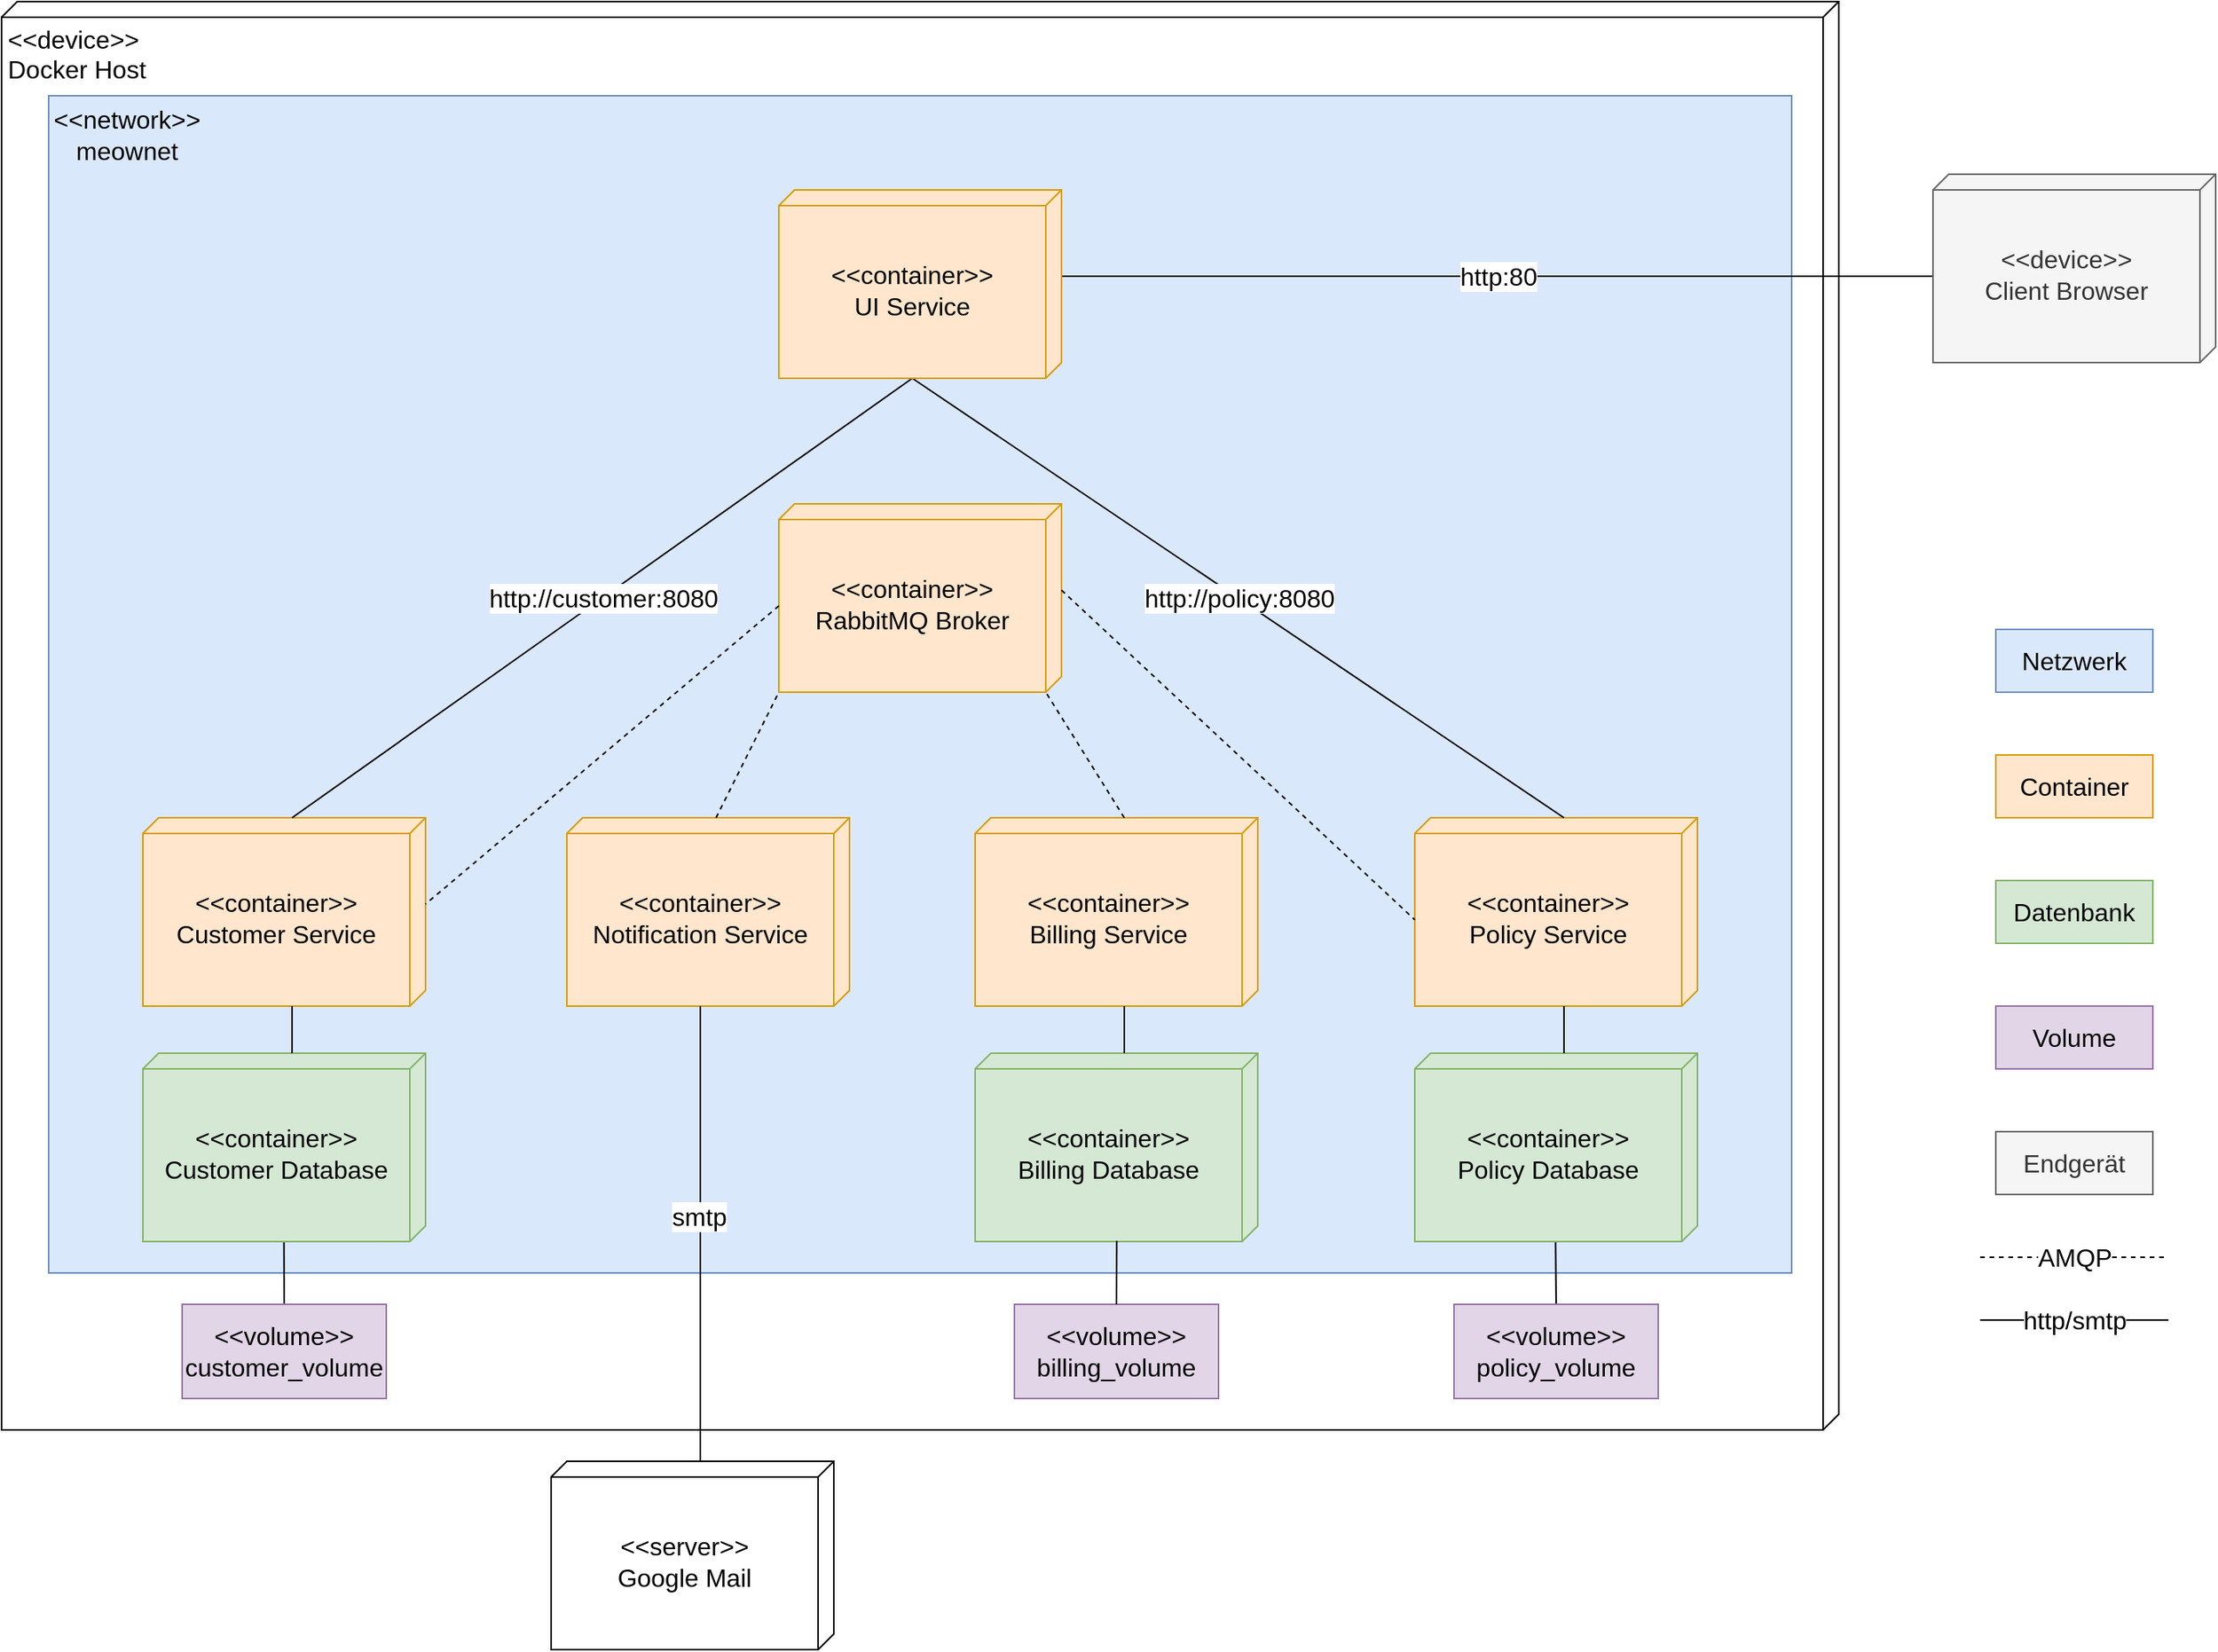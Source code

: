 <mxfile version="21.2.8" type="device">
  <diagram name="Seite-1" id="2SI9y_hgA4a-h4Z2aVPQ">
    <mxGraphModel dx="2390" dy="1393" grid="1" gridSize="10" guides="1" tooltips="1" connect="1" arrows="1" fold="1" page="1" pageScale="1" pageWidth="827" pageHeight="1169" math="0" shadow="0">
      <root>
        <mxCell id="0" />
        <mxCell id="1" parent="0" />
        <mxCell id="f1e7C0dC4WR5D6wzMnL6-2" value="&amp;lt;&amp;lt;device&amp;gt;&amp;gt;&lt;br style=&quot;font-size: 16px;&quot;&gt;Docker Host" style="verticalAlign=top;align=left;spacingTop=8;spacingLeft=2;spacingRight=12;shape=cube;size=10;direction=south;fontStyle=0;html=1;whiteSpace=wrap;fontSize=16;" parent="1" vertex="1">
          <mxGeometry x="180" y="40" width="1170" height="910" as="geometry" />
        </mxCell>
        <mxCell id="f1e7C0dC4WR5D6wzMnL6-45" value="" style="group;verticalAlign=middle;fillColor=#dae8fc;strokeColor=#6c8ebf;container=0;labelPosition=left;verticalLabelPosition=middle;align=right;fontSize=16;" parent="1" vertex="1" connectable="0">
          <mxGeometry x="210" y="100" width="1110" height="750" as="geometry" />
        </mxCell>
        <mxCell id="f1e7C0dC4WR5D6wzMnL6-47" style="rounded=0;orthogonalLoop=1;jettySize=auto;html=1;exitX=0.5;exitY=0;exitDx=0;exitDy=0;entryX=1;entryY=0.501;entryDx=0;entryDy=0;entryPerimeter=0;endArrow=none;endFill=0;startSize=6;ignoreEdge=0;orthogonal=0;snapToPoint=0;fontSize=16;" parent="1" source="f1e7C0dC4WR5D6wzMnL6-33" target="f1e7C0dC4WR5D6wzMnL6-8" edge="1">
          <mxGeometry relative="1" as="geometry" />
        </mxCell>
        <mxCell id="f1e7C0dC4WR5D6wzMnL6-33" value="&amp;lt;&amp;lt;volume&amp;gt;&amp;gt;&lt;br style=&quot;font-size: 16px;&quot;&gt;customer_volume" style="rounded=0;whiteSpace=wrap;html=1;fillColor=#e1d5e7;strokeColor=#9673a6;fontSize=16;" parent="1" vertex="1">
          <mxGeometry x="295" y="870" width="130" height="60" as="geometry" />
        </mxCell>
        <mxCell id="f1e7C0dC4WR5D6wzMnL6-46" style="rounded=0;orthogonalLoop=1;jettySize=auto;html=1;exitX=0.5;exitY=0;exitDx=0;exitDy=0;entryX=1.004;entryY=0.502;entryDx=0;entryDy=0;entryPerimeter=0;endArrow=none;endFill=0;fontSize=16;" parent="1" source="f1e7C0dC4WR5D6wzMnL6-34" target="f1e7C0dC4WR5D6wzMnL6-29" edge="1">
          <mxGeometry relative="1" as="geometry" />
        </mxCell>
        <mxCell id="f1e7C0dC4WR5D6wzMnL6-34" value="&amp;lt;&amp;lt;volume&amp;gt;&amp;gt;&lt;br style=&quot;font-size: 16px;&quot;&gt;policy_volume" style="rounded=0;whiteSpace=wrap;html=1;fillColor=#e1d5e7;strokeColor=#9673a6;fontSize=16;" parent="1" vertex="1">
          <mxGeometry x="1105" y="870" width="130" height="60" as="geometry" />
        </mxCell>
        <mxCell id="f1e7C0dC4WR5D6wzMnL6-44" value="http:80" style="edgeStyle=orthogonalEdgeStyle;rounded=0;orthogonalLoop=1;jettySize=auto;html=1;exitX=0;exitY=0;exitDx=65;exitDy=180;exitPerimeter=0;endArrow=none;endFill=0;entryX=0;entryY=0;entryDx=55;entryDy=0;entryPerimeter=0;fontSize=16;" parent="1" source="f1e7C0dC4WR5D6wzMnL6-43" target="f1e7C0dC4WR5D6wzMnL6-39" edge="1">
          <mxGeometry relative="1" as="geometry">
            <mxPoint x="680" y="305" as="targetPoint" />
          </mxGeometry>
        </mxCell>
        <mxCell id="f1e7C0dC4WR5D6wzMnL6-43" value="&amp;lt;&amp;lt;device&amp;gt;&amp;gt;&lt;br style=&quot;font-size: 16px;&quot;&gt;Client Browser" style="verticalAlign=middle;align=center;spacingTop=8;spacingLeft=2;spacingRight=12;shape=cube;size=10;direction=south;fontStyle=0;html=1;whiteSpace=wrap;fillColor=#f5f5f5;fontColor=#333333;strokeColor=#666666;fontSize=16;" parent="1" vertex="1">
          <mxGeometry x="1410" y="150" width="180" height="120" as="geometry" />
        </mxCell>
        <mxCell id="vpBh4w1-Qj-DEDIS3FKt-1" value="" style="group;fontSize=16;" parent="1" vertex="1" connectable="0">
          <mxGeometry x="1450" y="440" width="100" height="360" as="geometry" />
        </mxCell>
        <mxCell id="f1e7C0dC4WR5D6wzMnL6-52" value="Netzwerk" style="rounded=0;whiteSpace=wrap;html=1;fillColor=#dae8fc;strokeColor=#6c8ebf;fontSize=16;" parent="vpBh4w1-Qj-DEDIS3FKt-1" vertex="1">
          <mxGeometry width="100" height="40" as="geometry" />
        </mxCell>
        <mxCell id="f1e7C0dC4WR5D6wzMnL6-53" value="Datenbank" style="rounded=0;whiteSpace=wrap;html=1;fillColor=#d5e8d4;strokeColor=#82b366;fontSize=16;" parent="vpBh4w1-Qj-DEDIS3FKt-1" vertex="1">
          <mxGeometry y="160" width="100" height="40" as="geometry" />
        </mxCell>
        <mxCell id="f1e7C0dC4WR5D6wzMnL6-54" value="Volume" style="rounded=0;whiteSpace=wrap;html=1;fillColor=#e1d5e7;strokeColor=#9673a6;fontSize=16;" parent="vpBh4w1-Qj-DEDIS3FKt-1" vertex="1">
          <mxGeometry y="240" width="100" height="40" as="geometry" />
        </mxCell>
        <mxCell id="f1e7C0dC4WR5D6wzMnL6-55" value="Container" style="rounded=0;whiteSpace=wrap;html=1;fillColor=#ffe6cc;strokeColor=#d79b00;fontSize=16;" parent="vpBh4w1-Qj-DEDIS3FKt-1" vertex="1">
          <mxGeometry y="80" width="100" height="40" as="geometry" />
        </mxCell>
        <mxCell id="f1e7C0dC4WR5D6wzMnL6-56" value="Endgerät" style="rounded=0;whiteSpace=wrap;html=1;fillColor=#f5f5f5;strokeColor=#666666;fontColor=#333333;fontSize=16;" parent="vpBh4w1-Qj-DEDIS3FKt-1" vertex="1">
          <mxGeometry y="320" width="100" height="40" as="geometry" />
        </mxCell>
        <mxCell id="f1e7C0dC4WR5D6wzMnL6-26" value="" style="group;fontSize=16;" parent="1" vertex="1" connectable="0">
          <mxGeometry x="270" y="560" width="180" height="270" as="geometry" />
        </mxCell>
        <mxCell id="f1e7C0dC4WR5D6wzMnL6-7" value="&amp;lt;&amp;lt;container&amp;gt;&amp;gt;&lt;br style=&quot;font-size: 16px;&quot;&gt;Customer Service" style="verticalAlign=middle;align=center;spacingTop=8;spacingLeft=2;spacingRight=12;shape=cube;size=10;direction=south;fontStyle=0;html=1;whiteSpace=wrap;fillColor=#ffe6cc;strokeColor=#d79b00;fontSize=16;" parent="f1e7C0dC4WR5D6wzMnL6-26" vertex="1">
          <mxGeometry width="180" height="120" as="geometry" />
        </mxCell>
        <mxCell id="f1e7C0dC4WR5D6wzMnL6-8" value="&amp;lt;&amp;lt;container&amp;gt;&amp;gt;&lt;br style=&quot;font-size: 16px;&quot;&gt;Customer Database" style="verticalAlign=middle;align=center;spacingTop=8;spacingLeft=2;spacingRight=12;shape=cube;size=10;direction=south;fontStyle=0;html=1;whiteSpace=wrap;fillColor=#d5e8d4;strokeColor=#82b366;fontSize=16;" parent="f1e7C0dC4WR5D6wzMnL6-26" vertex="1">
          <mxGeometry y="150" width="180" height="120" as="geometry" />
        </mxCell>
        <mxCell id="f1e7C0dC4WR5D6wzMnL6-24" value="" style="endArrow=none;html=1;rounded=0;exitX=0;exitY=0;exitDx=0;exitDy=85;exitPerimeter=0;fontSize=16;" parent="f1e7C0dC4WR5D6wzMnL6-26" source="f1e7C0dC4WR5D6wzMnL6-8" edge="1">
          <mxGeometry width="50" height="50" relative="1" as="geometry">
            <mxPoint x="110" y="380" as="sourcePoint" />
            <mxPoint x="95" y="120" as="targetPoint" />
          </mxGeometry>
        </mxCell>
        <mxCell id="f1e7C0dC4WR5D6wzMnL6-27" value="" style="group;fontSize=16;" parent="1" vertex="1" connectable="0">
          <mxGeometry x="1080" y="560" width="180" height="270" as="geometry" />
        </mxCell>
        <mxCell id="f1e7C0dC4WR5D6wzMnL6-28" value="&amp;lt;&amp;lt;container&amp;gt;&amp;gt;&lt;br style=&quot;font-size: 16px;&quot;&gt;Policy Service" style="verticalAlign=middle;align=center;spacingTop=8;spacingLeft=2;spacingRight=12;shape=cube;size=10;direction=south;fontStyle=0;html=1;whiteSpace=wrap;fillColor=#ffe6cc;strokeColor=#d79b00;fontSize=16;" parent="f1e7C0dC4WR5D6wzMnL6-27" vertex="1">
          <mxGeometry width="180" height="120" as="geometry" />
        </mxCell>
        <mxCell id="f1e7C0dC4WR5D6wzMnL6-29" value="&amp;lt;&amp;lt;container&amp;gt;&amp;gt;&lt;br style=&quot;font-size: 16px;&quot;&gt;Policy Database" style="verticalAlign=middle;align=center;spacingTop=8;spacingLeft=2;spacingRight=12;shape=cube;size=10;direction=south;fontStyle=0;html=1;whiteSpace=wrap;fillColor=#d5e8d4;strokeColor=#82b366;fontSize=16;" parent="f1e7C0dC4WR5D6wzMnL6-27" vertex="1">
          <mxGeometry y="150" width="180" height="120" as="geometry" />
        </mxCell>
        <mxCell id="f1e7C0dC4WR5D6wzMnL6-30" value="" style="endArrow=none;html=1;rounded=0;exitX=0;exitY=0;exitDx=0;exitDy=85;exitPerimeter=0;fontSize=16;" parent="f1e7C0dC4WR5D6wzMnL6-27" source="f1e7C0dC4WR5D6wzMnL6-29" edge="1">
          <mxGeometry width="50" height="50" relative="1" as="geometry">
            <mxPoint x="110" y="380" as="sourcePoint" />
            <mxPoint x="95" y="120" as="targetPoint" />
          </mxGeometry>
        </mxCell>
        <mxCell id="f1e7C0dC4WR5D6wzMnL6-40" value="http://customer:8080" style="orthogonalLoop=1;jettySize=auto;html=1;exitX=0;exitY=0;exitDx=120;exitDy=95;exitPerimeter=0;entryX=0;entryY=0;entryDx=0;entryDy=85;entryPerimeter=0;rounded=0;endArrow=none;endFill=0;fontSize=16;" parent="1" source="f1e7C0dC4WR5D6wzMnL6-39" target="f1e7C0dC4WR5D6wzMnL6-7" edge="1">
          <mxGeometry relative="1" as="geometry" />
        </mxCell>
        <mxCell id="f1e7C0dC4WR5D6wzMnL6-41" value="http://policy:8080" style="rounded=0;orthogonalLoop=1;jettySize=auto;html=1;exitX=0;exitY=0;exitDx=120;exitDy=95;exitPerimeter=0;entryX=0;entryY=0;entryDx=0;entryDy=85;entryPerimeter=0;endArrow=none;endFill=0;fontSize=16;" parent="1" source="f1e7C0dC4WR5D6wzMnL6-39" target="f1e7C0dC4WR5D6wzMnL6-28" edge="1">
          <mxGeometry relative="1" as="geometry" />
        </mxCell>
        <mxCell id="f1e7C0dC4WR5D6wzMnL6-39" value="&amp;lt;&amp;lt;container&amp;gt;&amp;gt;&lt;br style=&quot;font-size: 16px;&quot;&gt;UI Service" style="verticalAlign=middle;align=center;spacingTop=8;spacingLeft=2;spacingRight=12;shape=cube;size=10;direction=south;fontStyle=0;html=1;whiteSpace=wrap;fillColor=#ffe6cc;strokeColor=#d79b00;fontSize=16;" parent="1" vertex="1">
          <mxGeometry x="675" y="160" width="180" height="120" as="geometry" />
        </mxCell>
        <mxCell id="vpBh4w1-Qj-DEDIS3FKt-3" value="&amp;lt;&amp;lt;container&amp;gt;&amp;gt;&lt;br style=&quot;font-size: 16px;&quot;&gt;RabbitMQ Broker" style="verticalAlign=middle;align=center;spacingTop=8;spacingLeft=2;spacingRight=12;shape=cube;size=10;direction=south;fontStyle=0;html=1;whiteSpace=wrap;fillColor=#ffe6cc;strokeColor=#d79b00;fontSize=16;" parent="1" vertex="1">
          <mxGeometry x="675" y="360" width="180" height="120" as="geometry" />
        </mxCell>
        <mxCell id="vpBh4w1-Qj-DEDIS3FKt-6" value="" style="endArrow=none;html=1;rounded=0;exitX=0;exitY=0;exitDx=65;exitDy=180;exitPerimeter=0;entryX=0;entryY=0;entryDx=55;entryDy=0;entryPerimeter=0;dashed=1;fontSize=16;" parent="1" source="vpBh4w1-Qj-DEDIS3FKt-3" target="f1e7C0dC4WR5D6wzMnL6-7" edge="1">
          <mxGeometry width="50" height="50" relative="1" as="geometry">
            <mxPoint x="1020" y="580" as="sourcePoint" />
            <mxPoint x="1070" y="530" as="targetPoint" />
          </mxGeometry>
        </mxCell>
        <mxCell id="vpBh4w1-Qj-DEDIS3FKt-7" value="" style="endArrow=none;html=1;rounded=0;exitX=0;exitY=0;exitDx=55;exitDy=0;exitPerimeter=0;entryX=0;entryY=0;entryDx=65;entryDy=180;entryPerimeter=0;dashed=1;fontSize=16;" parent="1" source="vpBh4w1-Qj-DEDIS3FKt-3" target="f1e7C0dC4WR5D6wzMnL6-28" edge="1">
          <mxGeometry width="50" height="50" relative="1" as="geometry">
            <mxPoint x="1020" y="580" as="sourcePoint" />
            <mxPoint x="1070" y="530" as="targetPoint" />
          </mxGeometry>
        </mxCell>
        <mxCell id="vpBh4w1-Qj-DEDIS3FKt-9" value="&amp;lt;&amp;lt;container&amp;gt;&amp;gt;&lt;br style=&quot;font-size: 16px;&quot;&gt;Notification Service" style="verticalAlign=middle;align=center;spacingTop=8;spacingLeft=2;spacingRight=12;shape=cube;size=10;direction=south;fontStyle=0;html=1;whiteSpace=wrap;fillColor=#ffe6cc;strokeColor=#d79b00;fontSize=16;" parent="1" vertex="1">
          <mxGeometry x="540" y="560" width="180" height="120" as="geometry" />
        </mxCell>
        <mxCell id="vpBh4w1-Qj-DEDIS3FKt-10" value="" style="group;fontSize=16;" parent="1" vertex="1" connectable="0">
          <mxGeometry x="800" y="560" width="180" height="270" as="geometry" />
        </mxCell>
        <mxCell id="vpBh4w1-Qj-DEDIS3FKt-11" value="&amp;lt;&amp;lt;container&amp;gt;&amp;gt;&lt;br style=&quot;font-size: 16px;&quot;&gt;Billing Service" style="verticalAlign=middle;align=center;spacingTop=8;spacingLeft=2;spacingRight=12;shape=cube;size=10;direction=south;fontStyle=0;html=1;whiteSpace=wrap;fillColor=#ffe6cc;strokeColor=#d79b00;fontSize=16;" parent="vpBh4w1-Qj-DEDIS3FKt-10" vertex="1">
          <mxGeometry width="180" height="120" as="geometry" />
        </mxCell>
        <mxCell id="vpBh4w1-Qj-DEDIS3FKt-12" value="&amp;lt;&amp;lt;container&amp;gt;&amp;gt;&lt;br style=&quot;font-size: 16px;&quot;&gt;Billing Database" style="verticalAlign=middle;align=center;spacingTop=8;spacingLeft=2;spacingRight=12;shape=cube;size=10;direction=south;fontStyle=0;html=1;whiteSpace=wrap;fillColor=#d5e8d4;strokeColor=#82b366;fontSize=16;" parent="vpBh4w1-Qj-DEDIS3FKt-10" vertex="1">
          <mxGeometry y="150" width="180" height="120" as="geometry" />
        </mxCell>
        <mxCell id="vpBh4w1-Qj-DEDIS3FKt-13" value="" style="endArrow=none;html=1;rounded=0;exitX=0;exitY=0;exitDx=0;exitDy=85;exitPerimeter=0;fontSize=16;" parent="vpBh4w1-Qj-DEDIS3FKt-10" source="vpBh4w1-Qj-DEDIS3FKt-12" edge="1">
          <mxGeometry width="50" height="50" relative="1" as="geometry">
            <mxPoint x="110" y="380" as="sourcePoint" />
            <mxPoint x="95" y="120" as="targetPoint" />
          </mxGeometry>
        </mxCell>
        <mxCell id="vpBh4w1-Qj-DEDIS3FKt-14" value="" style="endArrow=none;html=1;rounded=0;entryX=1;entryY=1;entryDx=0;entryDy=0;entryPerimeter=0;exitX=0;exitY=0;exitDx=0;exitDy=85;exitPerimeter=0;dashed=1;fontSize=16;" parent="1" source="vpBh4w1-Qj-DEDIS3FKt-9" target="vpBh4w1-Qj-DEDIS3FKt-3" edge="1">
          <mxGeometry width="50" height="50" relative="1" as="geometry">
            <mxPoint x="1050" y="720" as="sourcePoint" />
            <mxPoint x="1100" y="670" as="targetPoint" />
            <Array as="points" />
          </mxGeometry>
        </mxCell>
        <mxCell id="vpBh4w1-Qj-DEDIS3FKt-15" value="" style="endArrow=none;html=1;rounded=0;entryX=0;entryY=0;entryDx=120.0;entryDy=10;entryPerimeter=0;exitX=0;exitY=0;exitDx=0;exitDy=85;exitPerimeter=0;dashed=1;fontSize=16;" parent="1" source="vpBh4w1-Qj-DEDIS3FKt-11" target="vpBh4w1-Qj-DEDIS3FKt-3" edge="1">
          <mxGeometry width="50" height="50" relative="1" as="geometry">
            <mxPoint x="1050" y="720" as="sourcePoint" />
            <mxPoint x="1100" y="670" as="targetPoint" />
          </mxGeometry>
        </mxCell>
        <mxCell id="vpBh4w1-Qj-DEDIS3FKt-18" value="http/smtp" style="rounded=0;orthogonalLoop=1;jettySize=auto;html=1;endArrow=none;endFill=0;fontSize=16;" parent="1" edge="1">
          <mxGeometry relative="1" as="geometry">
            <mxPoint x="1440" y="880" as="sourcePoint" />
            <mxPoint x="1560" y="880" as="targetPoint" />
          </mxGeometry>
        </mxCell>
        <mxCell id="vpBh4w1-Qj-DEDIS3FKt-19" value="AMQP" style="rounded=0;orthogonalLoop=1;jettySize=auto;html=1;endArrow=none;endFill=0;dashed=1;fontSize=16;" parent="1" edge="1">
          <mxGeometry relative="1" as="geometry">
            <mxPoint x="1440" y="840" as="sourcePoint" />
            <mxPoint x="1560" y="840" as="targetPoint" />
          </mxGeometry>
        </mxCell>
        <mxCell id="vpBh4w1-Qj-DEDIS3FKt-20" value="&amp;lt;&amp;lt;volume&amp;gt;&amp;gt;&lt;br style=&quot;font-size: 16px;&quot;&gt;billing_volume" style="rounded=0;whiteSpace=wrap;html=1;fillColor=#e1d5e7;strokeColor=#9673a6;fontSize=16;" parent="1" vertex="1">
          <mxGeometry x="825" y="870" width="130" height="60" as="geometry" />
        </mxCell>
        <mxCell id="vpBh4w1-Qj-DEDIS3FKt-21" value="" style="endArrow=none;html=1;rounded=0;exitX=0.5;exitY=0;exitDx=0;exitDy=0;entryX=0.996;entryY=0.499;entryDx=0;entryDy=0;entryPerimeter=0;fontSize=16;" parent="1" source="vpBh4w1-Qj-DEDIS3FKt-20" target="vpBh4w1-Qj-DEDIS3FKt-12" edge="1">
          <mxGeometry width="50" height="50" relative="1" as="geometry">
            <mxPoint x="1030" y="670" as="sourcePoint" />
            <mxPoint x="1080" y="620" as="targetPoint" />
          </mxGeometry>
        </mxCell>
        <mxCell id="vpBh4w1-Qj-DEDIS3FKt-22" value="&amp;lt;&amp;lt;server&amp;gt;&amp;gt;&lt;br style=&quot;font-size: 16px;&quot;&gt;Google Mail" style="verticalAlign=middle;align=center;spacingTop=8;spacingLeft=2;spacingRight=12;shape=cube;size=10;direction=south;fontStyle=0;html=1;whiteSpace=wrap;fontSize=16;" parent="1" vertex="1">
          <mxGeometry x="530" y="970" width="180" height="120" as="geometry" />
        </mxCell>
        <mxCell id="vpBh4w1-Qj-DEDIS3FKt-23" value="" style="endArrow=none;html=1;rounded=0;exitX=0;exitY=0;exitDx=0;exitDy=85;exitPerimeter=0;entryX=0;entryY=0;entryDx=120;entryDy=95;entryPerimeter=0;fontSize=16;" parent="1" source="vpBh4w1-Qj-DEDIS3FKt-22" target="vpBh4w1-Qj-DEDIS3FKt-9" edge="1">
          <mxGeometry width="50" height="50" relative="1" as="geometry">
            <mxPoint x="1030" y="740" as="sourcePoint" />
            <mxPoint x="1080" y="690" as="targetPoint" />
          </mxGeometry>
        </mxCell>
        <mxCell id="vpBh4w1-Qj-DEDIS3FKt-24" value="smtp" style="edgeLabel;html=1;align=center;verticalAlign=middle;resizable=0;points=[];fontSize=16;" parent="vpBh4w1-Qj-DEDIS3FKt-23" vertex="1" connectable="0">
          <mxGeometry x="0.084" y="1" relative="1" as="geometry">
            <mxPoint y="1" as="offset" />
          </mxGeometry>
        </mxCell>
        <mxCell id="2MZ5Zi92G6Qlqgab8VsD-1" value="&amp;lt;&amp;lt;network&amp;gt;&amp;gt;&lt;br style=&quot;font-size: 16px;&quot;&gt;meownet" style="text;html=1;strokeColor=none;fillColor=none;align=center;verticalAlign=middle;whiteSpace=wrap;rounded=0;fontSize=16;" vertex="1" parent="1">
          <mxGeometry x="230" y="110" width="60" height="30" as="geometry" />
        </mxCell>
      </root>
    </mxGraphModel>
  </diagram>
</mxfile>

